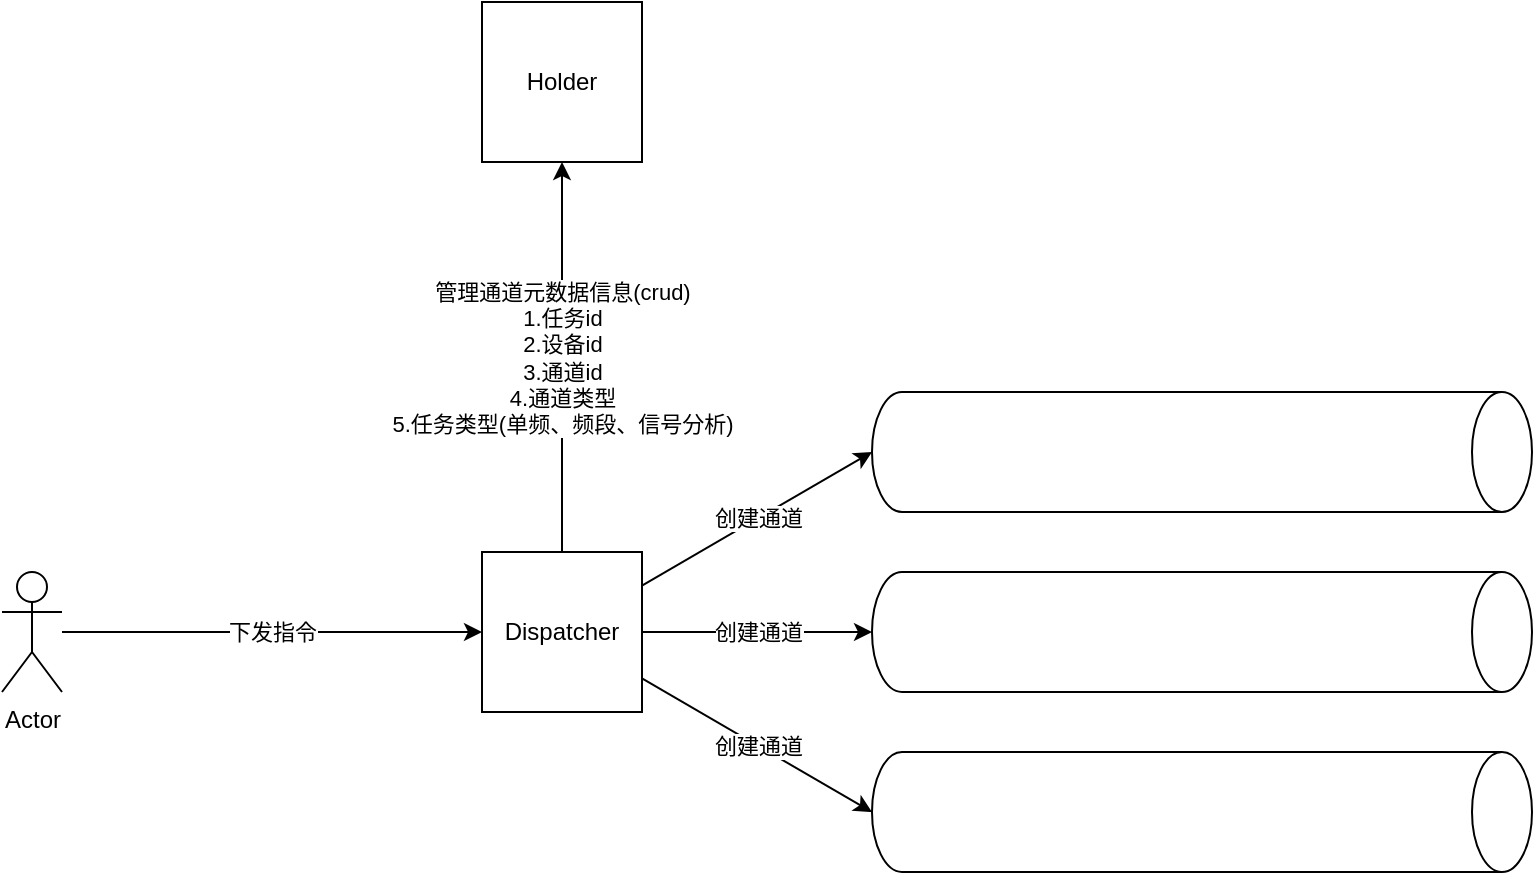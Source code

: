 <mxfile version="16.2.6" type="github">
  <diagram id="RUQsFnbUJq-Mqz2fyxsd" name="Page-1">
    <mxGraphModel dx="2030" dy="1827" grid="1" gridSize="10" guides="1" tooltips="1" connect="1" arrows="1" fold="1" page="1" pageScale="1" pageWidth="827" pageHeight="1169" math="0" shadow="0">
      <root>
        <mxCell id="0" />
        <mxCell id="1" parent="0" />
        <mxCell id="CdNG3Kp7nSvcDPpL_KvK-7" value="" style="shape=cylinder3;whiteSpace=wrap;html=1;boundedLbl=1;backgroundOutline=1;size=15;rotation=90;" parent="1" vertex="1">
          <mxGeometry x="370" y="-10" width="60" height="330" as="geometry" />
        </mxCell>
        <mxCell id="CdNG3Kp7nSvcDPpL_KvK-8" value="" style="shape=cylinder3;whiteSpace=wrap;html=1;boundedLbl=1;backgroundOutline=1;size=15;rotation=90;align=center;" parent="1" vertex="1">
          <mxGeometry x="370" y="80" width="60" height="330" as="geometry" />
        </mxCell>
        <mxCell id="CdNG3Kp7nSvcDPpL_KvK-9" value="" style="shape=cylinder3;whiteSpace=wrap;html=1;boundedLbl=1;backgroundOutline=1;size=15;rotation=90;" parent="1" vertex="1">
          <mxGeometry x="370" y="170" width="60" height="330" as="geometry" />
        </mxCell>
        <mxCell id="CdNG3Kp7nSvcDPpL_KvK-12" value="创建通道" style="edgeStyle=none;rounded=0;orthogonalLoop=1;jettySize=auto;html=1;" parent="1" source="CdNG3Kp7nSvcDPpL_KvK-10" edge="1">
          <mxGeometry relative="1" as="geometry">
            <mxPoint x="235" y="155" as="targetPoint" />
          </mxGeometry>
        </mxCell>
        <mxCell id="CdNG3Kp7nSvcDPpL_KvK-13" value="创建通道" style="edgeStyle=none;rounded=0;orthogonalLoop=1;jettySize=auto;html=1;entryX=0.5;entryY=1;entryDx=0;entryDy=0;entryPerimeter=0;" parent="1" source="CdNG3Kp7nSvcDPpL_KvK-10" target="CdNG3Kp7nSvcDPpL_KvK-8" edge="1">
          <mxGeometry relative="1" as="geometry">
            <mxPoint x="230" y="245" as="targetPoint" />
          </mxGeometry>
        </mxCell>
        <mxCell id="CdNG3Kp7nSvcDPpL_KvK-14" value="创建通道" style="edgeStyle=none;rounded=0;orthogonalLoop=1;jettySize=auto;html=1;entryX=0.5;entryY=1;entryDx=0;entryDy=0;entryPerimeter=0;" parent="1" source="CdNG3Kp7nSvcDPpL_KvK-10" target="CdNG3Kp7nSvcDPpL_KvK-9" edge="1">
          <mxGeometry relative="1" as="geometry" />
        </mxCell>
        <mxCell id="CdNG3Kp7nSvcDPpL_KvK-16" value="管理通道元数据信息(crud)&lt;br&gt;1.任务id&lt;br&gt;2.设备id&lt;br&gt;3.通道id&lt;br&gt;4.通道类型&lt;br&gt;5.任务类型(单频、频段、信号分析)" style="edgeStyle=none;rounded=0;orthogonalLoop=1;jettySize=auto;html=1;entryX=0.5;entryY=1;entryDx=0;entryDy=0;" parent="1" source="CdNG3Kp7nSvcDPpL_KvK-10" target="CdNG3Kp7nSvcDPpL_KvK-15" edge="1">
          <mxGeometry relative="1" as="geometry">
            <mxPoint x="80" y="120" as="targetPoint" />
          </mxGeometry>
        </mxCell>
        <mxCell id="CdNG3Kp7nSvcDPpL_KvK-10" value="Dispatcher" style="whiteSpace=wrap;html=1;aspect=fixed;" parent="1" vertex="1">
          <mxGeometry x="40" y="205" width="80" height="80" as="geometry" />
        </mxCell>
        <mxCell id="CdNG3Kp7nSvcDPpL_KvK-15" value="Holder" style="whiteSpace=wrap;html=1;aspect=fixed;" parent="1" vertex="1">
          <mxGeometry x="40" y="-70" width="80" height="80" as="geometry" />
        </mxCell>
        <mxCell id="OfpSlJqw6SoaU7qYj6EQ-2" value="下发指令" style="edgeStyle=none;rounded=0;orthogonalLoop=1;jettySize=auto;html=1;entryX=0;entryY=0.5;entryDx=0;entryDy=0;" edge="1" parent="1" source="OfpSlJqw6SoaU7qYj6EQ-1" target="CdNG3Kp7nSvcDPpL_KvK-10">
          <mxGeometry relative="1" as="geometry" />
        </mxCell>
        <mxCell id="OfpSlJqw6SoaU7qYj6EQ-1" value="Actor" style="shape=umlActor;verticalLabelPosition=bottom;verticalAlign=top;html=1;outlineConnect=0;" vertex="1" parent="1">
          <mxGeometry x="-200" y="215" width="30" height="60" as="geometry" />
        </mxCell>
      </root>
    </mxGraphModel>
  </diagram>
</mxfile>
